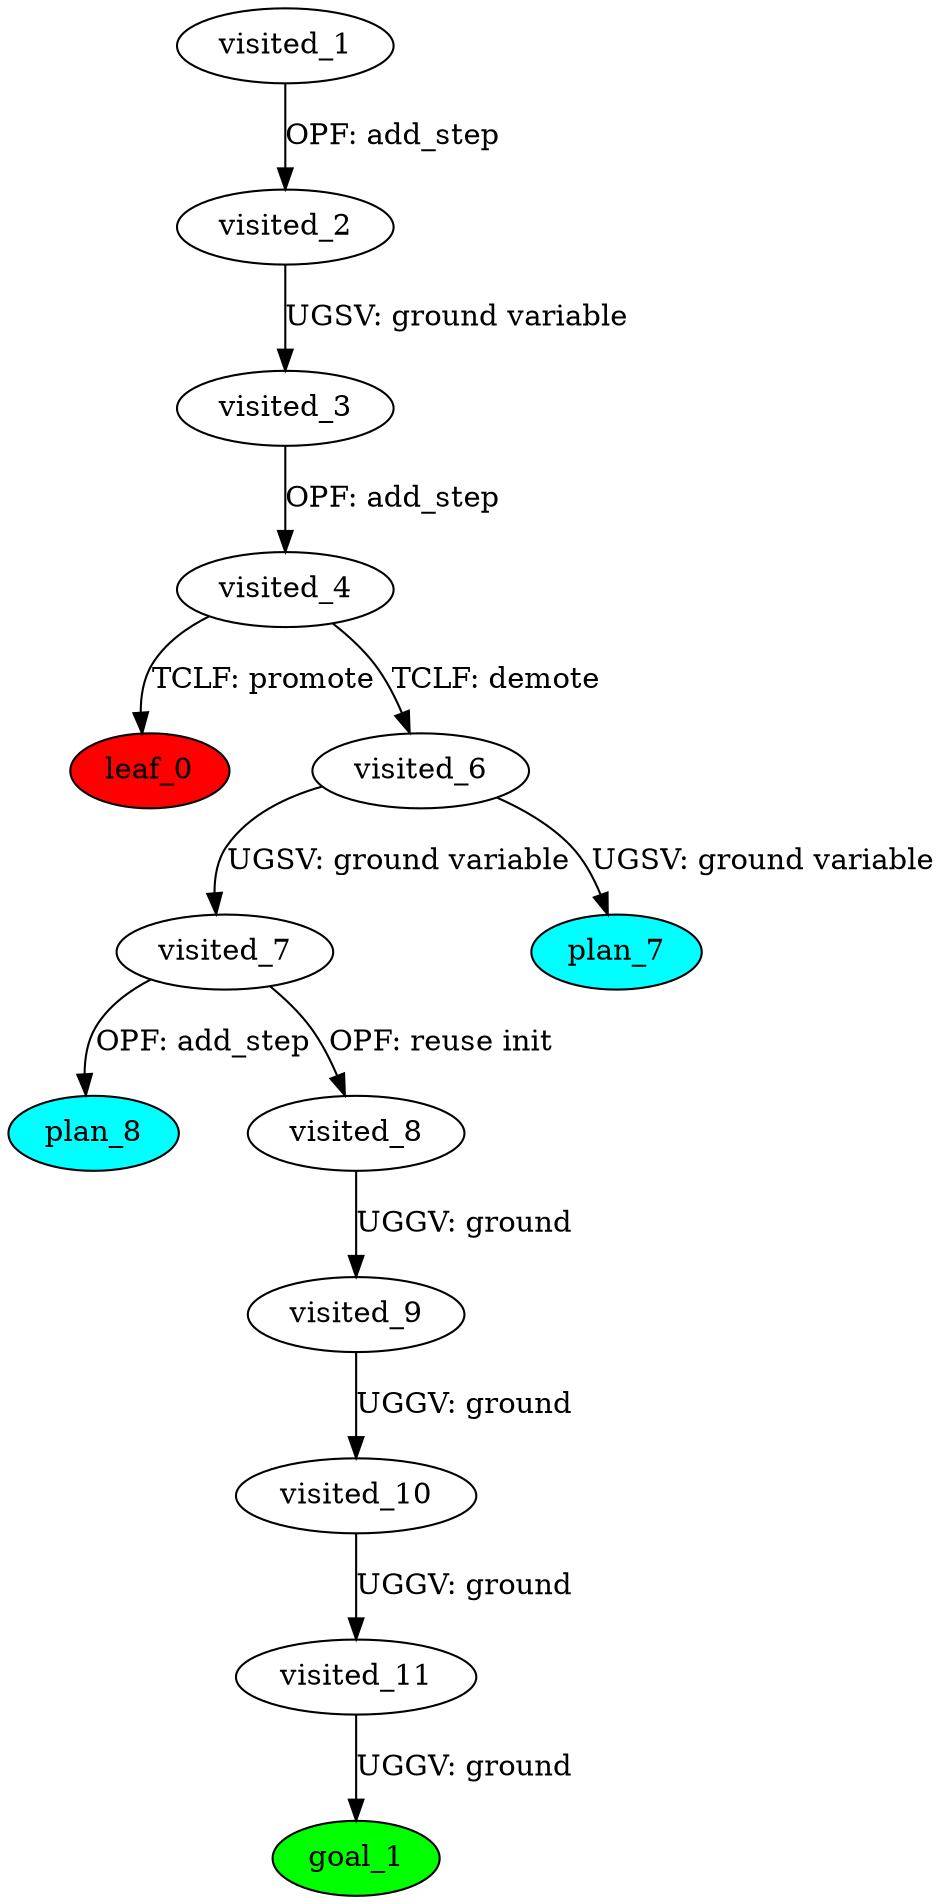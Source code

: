 digraph {
	"a676dc48-c8ea-44d8-2a0e-88f445c751af" [label=plan_0 fillcolor=cyan style=filled]
	"a676dc48-c8ea-44d8-2a0e-88f445c751af" [label=visited_1 fillcolor=white style=filled]
	"f6b9bc93-0bf3-6d4f-6e1f-6ba536d38c50" [label=plan_1 fillcolor=cyan style=filled]
	"a676dc48-c8ea-44d8-2a0e-88f445c751af" -> "f6b9bc93-0bf3-6d4f-6e1f-6ba536d38c50" [label="OPF: add_step"]
	"f6b9bc93-0bf3-6d4f-6e1f-6ba536d38c50" [label=visited_2 fillcolor=white style=filled]
	"e58220fb-44c0-4650-039c-d30e9b32c18a" [label=plan_2 fillcolor=cyan style=filled]
	"f6b9bc93-0bf3-6d4f-6e1f-6ba536d38c50" -> "e58220fb-44c0-4650-039c-d30e9b32c18a" [label="UGSV: ground variable"]
	"e58220fb-44c0-4650-039c-d30e9b32c18a" [label=visited_3 fillcolor=white style=filled]
	"0595138b-6e7b-0b3e-a4dc-f755626d3576" [label=plan_3 fillcolor=cyan style=filled]
	"e58220fb-44c0-4650-039c-d30e9b32c18a" -> "0595138b-6e7b-0b3e-a4dc-f755626d3576" [label="OPF: add_step"]
	"0595138b-6e7b-0b3e-a4dc-f755626d3576" [label=visited_4 fillcolor=white style=filled]
	"e1b14543-8fb6-da13-b2e1-f0bf9c08a226" [label=plan_4 fillcolor=cyan style=filled]
	"0595138b-6e7b-0b3e-a4dc-f755626d3576" -> "e1b14543-8fb6-da13-b2e1-f0bf9c08a226" [label="TCLF: promote"]
	"2c403d97-a7ee-8ec8-6aa0-4b1b26f205b3" [label=plan_5 fillcolor=cyan style=filled]
	"0595138b-6e7b-0b3e-a4dc-f755626d3576" -> "2c403d97-a7ee-8ec8-6aa0-4b1b26f205b3" [label="TCLF: demote"]
	"e1b14543-8fb6-da13-b2e1-f0bf9c08a226" [label=visited_5 fillcolor=white style=filled]
	"e1b14543-8fb6-da13-b2e1-f0bf9c08a226" [label=leaf_0 fillcolor=red style=filled]
	"2c403d97-a7ee-8ec8-6aa0-4b1b26f205b3" [label=visited_6 fillcolor=white style=filled]
	"561957fd-530d-2537-f1c5-020223afa774" [label=plan_6 fillcolor=cyan style=filled]
	"2c403d97-a7ee-8ec8-6aa0-4b1b26f205b3" -> "561957fd-530d-2537-f1c5-020223afa774" [label="UGSV: ground variable"]
	"e3633352-7209-b6ed-5549-6b06eb328007" [label=plan_7 fillcolor=cyan style=filled]
	"2c403d97-a7ee-8ec8-6aa0-4b1b26f205b3" -> "e3633352-7209-b6ed-5549-6b06eb328007" [label="UGSV: ground variable"]
	"561957fd-530d-2537-f1c5-020223afa774" [label=visited_7 fillcolor=white style=filled]
	"1b7820bf-c746-3641-e191-6fcd4dfd2468" [label=plan_8 fillcolor=cyan style=filled]
	"561957fd-530d-2537-f1c5-020223afa774" -> "1b7820bf-c746-3641-e191-6fcd4dfd2468" [label="OPF: add_step"]
	"140234a1-f9ed-7f8b-e08d-b89f6174972f" [label=plan_9 fillcolor=cyan style=filled]
	"561957fd-530d-2537-f1c5-020223afa774" -> "140234a1-f9ed-7f8b-e08d-b89f6174972f" [label="OPF: reuse init"]
	"140234a1-f9ed-7f8b-e08d-b89f6174972f" [label=visited_8 fillcolor=white style=filled]
	"37dda186-90d4-faee-6a81-a841e927194f" [label=plan_10 fillcolor=cyan style=filled]
	"140234a1-f9ed-7f8b-e08d-b89f6174972f" -> "37dda186-90d4-faee-6a81-a841e927194f" [label="UGGV: ground"]
	"37dda186-90d4-faee-6a81-a841e927194f" [label=visited_9 fillcolor=white style=filled]
	"e5d1da47-edce-fcf6-3ed0-90ff1f92c7f4" [label=plan_11 fillcolor=cyan style=filled]
	"37dda186-90d4-faee-6a81-a841e927194f" -> "e5d1da47-edce-fcf6-3ed0-90ff1f92c7f4" [label="UGGV: ground"]
	"e5d1da47-edce-fcf6-3ed0-90ff1f92c7f4" [label=visited_10 fillcolor=white style=filled]
	"60b071cb-3f98-4dfb-329a-18c6ddade203" [label=plan_12 fillcolor=cyan style=filled]
	"e5d1da47-edce-fcf6-3ed0-90ff1f92c7f4" -> "60b071cb-3f98-4dfb-329a-18c6ddade203" [label="UGGV: ground"]
	"60b071cb-3f98-4dfb-329a-18c6ddade203" [label=visited_11 fillcolor=white style=filled]
	"cb38a2f4-52a6-f47a-4a9e-9e6f33630786" [label=plan_13 fillcolor=cyan style=filled]
	"60b071cb-3f98-4dfb-329a-18c6ddade203" -> "cb38a2f4-52a6-f47a-4a9e-9e6f33630786" [label="UGGV: ground"]
	"cb38a2f4-52a6-f47a-4a9e-9e6f33630786" [label=visited_12 fillcolor=white style=filled]
	"cb38a2f4-52a6-f47a-4a9e-9e6f33630786" [label=goal_1 fillcolor=green style=filled]
}
